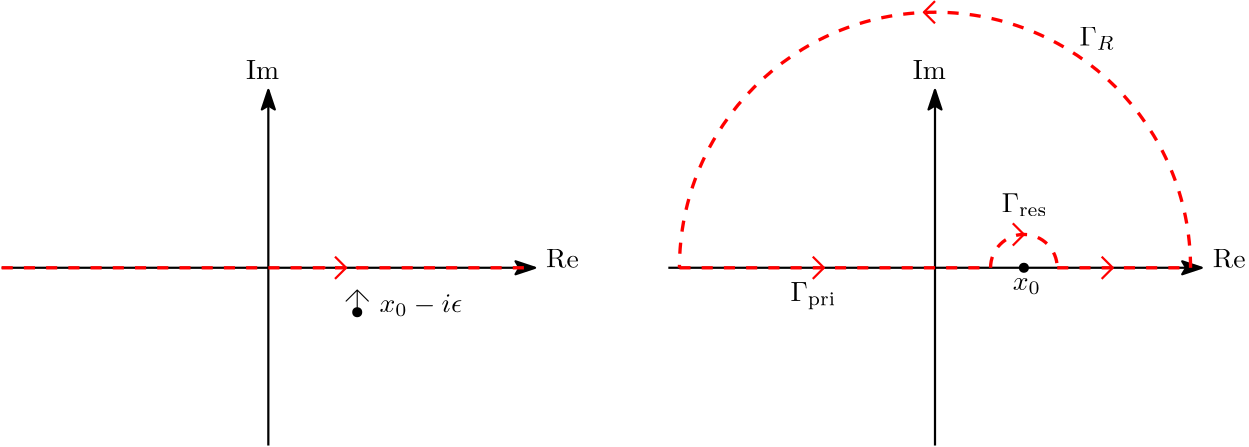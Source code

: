 <?xml version="1.0"?>
<!DOCTYPE ipe SYSTEM "ipe.dtd">
<ipe version="70206" creator="Ipe 7.2.7">
<info created="D:20200129195409" modified="D:20200129195409"/>
<ipestyle name="basic">
<symbol name="arrow/arc(spx)">
<path stroke="sym-stroke" fill="sym-stroke" pen="sym-pen">
0 0 m
-1 0.333 l
-1 -0.333 l
h
</path>
</symbol>
<symbol name="arrow/farc(spx)">
<path stroke="sym-stroke" fill="white" pen="sym-pen">
0 0 m
-1 0.333 l
-1 -0.333 l
h
</path>
</symbol>
<symbol name="arrow/ptarc(spx)">
<path stroke="sym-stroke" fill="sym-stroke" pen="sym-pen">
0 0 m
-1 0.333 l
-0.8 0 l
-1 -0.333 l
h
</path>
</symbol>
<symbol name="arrow/fptarc(spx)">
<path stroke="sym-stroke" fill="white" pen="sym-pen">
0 0 m
-1 0.333 l
-0.8 0 l
-1 -0.333 l
h
</path>
</symbol>
<symbol name="mark/circle(sx)" transformations="translations">
<path fill="sym-stroke">
0.6 0 0 0.6 0 0 e
0.4 0 0 0.4 0 0 e
</path>
</symbol>
<symbol name="mark/disk(sx)" transformations="translations">
<path fill="sym-stroke">
0.6 0 0 0.6 0 0 e
</path>
</symbol>
<symbol name="mark/fdisk(sfx)" transformations="translations">
<group>
<path fill="sym-fill">
0.5 0 0 0.5 0 0 e
</path>
<path fill="sym-stroke" fillrule="eofill">
0.6 0 0 0.6 0 0 e
0.4 0 0 0.4 0 0 e
</path>
</group>
</symbol>
<symbol name="mark/box(sx)" transformations="translations">
<path fill="sym-stroke" fillrule="eofill">
-0.6 -0.6 m
0.6 -0.6 l
0.6 0.6 l
-0.6 0.6 l
h
-0.4 -0.4 m
0.4 -0.4 l
0.4 0.4 l
-0.4 0.4 l
h
</path>
</symbol>
<symbol name="mark/square(sx)" transformations="translations">
<path fill="sym-stroke">
-0.6 -0.6 m
0.6 -0.6 l
0.6 0.6 l
-0.6 0.6 l
h
</path>
</symbol>
<symbol name="mark/fsquare(sfx)" transformations="translations">
<group>
<path fill="sym-fill">
-0.5 -0.5 m
0.5 -0.5 l
0.5 0.5 l
-0.5 0.5 l
h
</path>
<path fill="sym-stroke" fillrule="eofill">
-0.6 -0.6 m
0.6 -0.6 l
0.6 0.6 l
-0.6 0.6 l
h
-0.4 -0.4 m
0.4 -0.4 l
0.4 0.4 l
-0.4 0.4 l
h
</path>
</group>
</symbol>
<symbol name="mark/cross(sx)" transformations="translations">
<group>
<path fill="sym-stroke">
-0.43 -0.57 m
0.57 0.43 l
0.43 0.57 l
-0.57 -0.43 l
h
</path>
<path fill="sym-stroke">
-0.43 0.57 m
0.57 -0.43 l
0.43 -0.57 l
-0.57 0.43 l
h
</path>
</group>
</symbol>
<symbol name="arrow/fnormal(spx)">
<path stroke="sym-stroke" fill="white" pen="sym-pen">
0 0 m
-1 0.333 l
-1 -0.333 l
h
</path>
</symbol>
<symbol name="arrow/pointed(spx)">
<path stroke="sym-stroke" fill="sym-stroke" pen="sym-pen">
0 0 m
-1 0.333 l
-0.8 0 l
-1 -0.333 l
h
</path>
</symbol>
<symbol name="arrow/fpointed(spx)">
<path stroke="sym-stroke" fill="white" pen="sym-pen">
0 0 m
-1 0.333 l
-0.8 0 l
-1 -0.333 l
h
</path>
</symbol>
<symbol name="arrow/linear(spx)">
<path stroke="sym-stroke" pen="sym-pen">
-1 0.333 m
0 0 l
-1 -0.333 l
</path>
</symbol>
<symbol name="arrow/fdouble(spx)">
<path stroke="sym-stroke" fill="white" pen="sym-pen">
0 0 m
-1 0.333 l
-1 -0.333 l
h
-1 0 m
-2 0.333 l
-2 -0.333 l
h
</path>
</symbol>
<symbol name="arrow/double(spx)">
<path stroke="sym-stroke" fill="sym-stroke" pen="sym-pen">
0 0 m
-1 0.333 l
-1 -0.333 l
h
-1 0 m
-2 0.333 l
-2 -0.333 l
h
</path>
</symbol>
<pen name="heavier" value="0.8"/>
<pen name="fat" value="1.2"/>
<pen name="ultrafat" value="2"/>
<symbolsize name="large" value="5"/>
<symbolsize name="small" value="2"/>
<symbolsize name="tiny" value="1.1"/>
<arrowsize name="large" value="10"/>
<arrowsize name="small" value="5"/>
<arrowsize name="tiny" value="3"/>
<color name="red" value="1 0 0"/>
<color name="green" value="0 1 0"/>
<color name="blue" value="0 0 1"/>
<color name="yellow" value="1 1 0"/>
<color name="orange" value="1 0.647 0"/>
<color name="gold" value="1 0.843 0"/>
<color name="purple" value="0.627 0.125 0.941"/>
<color name="gray" value="0.745"/>
<color name="brown" value="0.647 0.165 0.165"/>
<color name="navy" value="0 0 0.502"/>
<color name="pink" value="1 0.753 0.796"/>
<color name="seagreen" value="0.18 0.545 0.341"/>
<color name="turquoise" value="0.251 0.878 0.816"/>
<color name="violet" value="0.933 0.51 0.933"/>
<color name="darkblue" value="0 0 0.545"/>
<color name="darkcyan" value="0 0.545 0.545"/>
<color name="darkgray" value="0.663"/>
<color name="darkgreen" value="0 0.392 0"/>
<color name="darkmagenta" value="0.545 0 0.545"/>
<color name="darkorange" value="1 0.549 0"/>
<color name="darkred" value="0.545 0 0"/>
<color name="lightblue" value="0.678 0.847 0.902"/>
<color name="lightcyan" value="0.878 1 1"/>
<color name="lightgray" value="0.827"/>
<color name="lightgreen" value="0.565 0.933 0.565"/>
<color name="lightyellow" value="1 1 0.878"/>
<dashstyle name="dashed" value="[4] 0"/>
<dashstyle name="dotted" value="[1 3] 0"/>
<dashstyle name="dash dotted" value="[4 2 1 2] 0"/>
<dashstyle name="dash dot dotted" value="[4 2 1 2 1 2] 0"/>
<textsize name="large" value="\large"/>
<textsize name="Large" value="\Large"/>
<textsize name="LARGE" value="\LARGE"/>
<textsize name="huge" value="\huge"/>
<textsize name="Huge" value="\Huge"/>
<textsize name="small" value="\small"/>
<textsize name="footnote" value="\footnotesize"/>
<textsize name="tiny" value="\tiny"/>
<textstyle name="center" begin="\begin{center}" end="\end{center}"/>
<textstyle name="itemize" begin="\begin{itemize}" end="\end{itemize}"/>
<textstyle name="item" begin="\begin{itemize}\item{}" end="\end{itemize}"/>
<gridsize name="4 pts" value="4"/>
<gridsize name="8 pts (~3 mm)" value="8"/>
<gridsize name="16 pts (~6 mm)" value="16"/>
<gridsize name="32 pts (~12 mm)" value="32"/>
<gridsize name="10 pts (~3.5 mm)" value="10"/>
<gridsize name="20 pts (~7 mm)" value="20"/>
<gridsize name="14 pts (~5 mm)" value="14"/>
<gridsize name="28 pts (~10 mm)" value="28"/>
<gridsize name="56 pts (~20 mm)" value="56"/>
<anglesize name="90 deg" value="90"/>
<anglesize name="60 deg" value="60"/>
<anglesize name="45 deg" value="45"/>
<anglesize name="30 deg" value="30"/>
<anglesize name="22.5 deg" value="22.5"/>
<opacity name="10%" value="0.1"/>
<opacity name="30%" value="0.3"/>
<opacity name="50%" value="0.5"/>
<opacity name="75%" value="0.75"/>
<tiling name="falling" angle="-60" step="4" width="1"/>
<tiling name="rising" angle="30" step="4" width="1"/>
</ipestyle>
<page>
<layer name="alpha"/>
<view layers="alpha" active="alpha"/>
<path layer="alpha" stroke="black">
160 688 m
160 696 l
156 692 l
160 696 l
164 692 l
160 696 l
</path>
<path stroke="black" pen="heavier" rarrow="ptarc/normal">
128 768 m
128 640 l
</path>
<path stroke="black" pen="heavier" arrow="ptarc/normal">
32 704 m
224 704 l
</path>
<use name="mark/disk(sx)" pos="160 688" size="normal" stroke="black"/>
<path matrix="1.33333 0 0 1 -32 0" stroke="red" dash="dashed" pen="fat">
48 704 m
192 704 l
</path>
<path stroke="red" pen="fat" cap="1">
160 704 m
160 704 l
</path>
<path stroke="red" pen="fat" cap="1">
148 704 m
148 704 l
</path>
<path stroke="red" pen="heavier">
152 708 m
156 704 l
152 700 l
</path>
<text transformations="translations" pos="228 704" stroke="black" type="label" width="11.761" height="6.808" depth="0" valign="baseline" style="math">\mathrm{Re}</text>
<text matrix="1 0 0 1 -60 24" transformations="translations" pos="180 748" stroke="black" type="label" width="11.9" height="6.808" depth="0" valign="baseline" style="math">\mathrm{Im}</text>
<text transformations="translations" pos="168 688" stroke="black" type="label" width="29.816" height="6.575" depth="1.49" valign="baseline" style="math">x_0 - i \epsilon</text>
<path matrix="1 0 0 1 240 0" stroke="black" pen="heavier" rarrow="ptarc/normal">
128 768 m
128 640 l
</path>
<path matrix="1 0 0 1 240 0" stroke="black" pen="heavier" arrow="ptarc/normal">
32 704 m
224 704 l
</path>
<path matrix="0.766547 0 0 1 239.206 0" stroke="red" dash="dashed" pen="fat">
48 704 m
192 704 l
</path>
<path matrix="1 0 0 1 172 0" stroke="red" pen="heavier">
152 708 m
156 704 l
152 700 l
</path>
<text transformations="translations" pos="360 772" stroke="black" type="label" width="11.9" height="6.808" depth="0" valign="baseline" style="math">\mathrm{Im}</text>
<text transformations="translations" pos="468 704" stroke="black" type="label" width="11.761" height="6.808" depth="0" valign="baseline" style="math">\mathrm{Re}</text>
<path stroke="red" dash="dashed" pen="fat">
388 704 m
12 0 0 -12 400 704 412 704 a
</path>
<path stroke="red" dash="dashed" pen="fat">
412 704 m
460 704 l
</path>
<path stroke="red" dash="dashed" pen="fat">
460 704 m
92 0 0 92 368 704 276 704 a
</path>
<path matrix="1 0 0 1 276 0" stroke="red" pen="heavier">
152 708 m
156 704 l
152 700 l
</path>
<path matrix="-1 0 0 1 520 92" stroke="red" pen="heavier">
152 708 m
156 704 l
152 700 l
</path>
<path matrix="1 0 0 1 244 12" stroke="red" pen="heavier">
152 708 m
156 704 l
152 700 l
</path>
<use matrix="1 0 0 1 240 16" name="mark/disk(sx)" pos="160 688" size="normal" stroke="black"/>
<text matrix="1 0 0 1 0 4" transformations="translations" pos="396 692" stroke="black" type="label" width="10.163" height="4.294" depth="1.49" valign="baseline" style="math">x_0</text>
<text matrix="1 0 0 1 -12 0" transformations="translations" pos="432 784" stroke="black" type="label" width="12.762" height="6.812" depth="1.49" valign="baseline" style="math">\Gamma_R</text>
<text matrix="1 0 0 1 0 -4" transformations="translations" pos="392 728" stroke="black" type="label" width="16.537" height="6.812" depth="1.49" valign="baseline" style="math">\Gamma_{\mathrm{res}}</text>
<text matrix="1 0 0 1 20 0" transformations="translations" pos="296 692" stroke="black" type="label" width="16.494" height="6.808" depth="2.85" valign="baseline" style="math">\Gamma_{\mathrm{pri}}</text>
</page>
</ipe>
